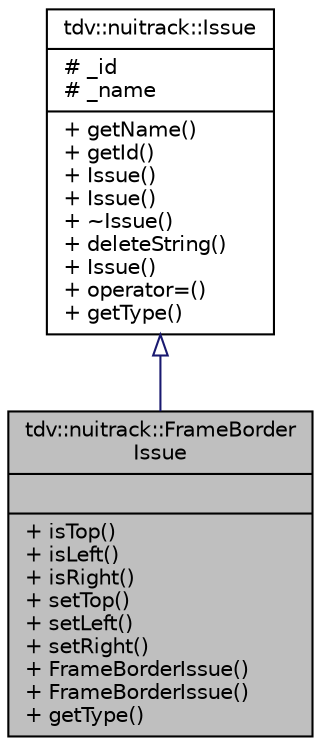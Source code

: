 digraph "tdv::nuitrack::FrameBorderIssue"
{
  edge [fontname="Helvetica",fontsize="10",labelfontname="Helvetica",labelfontsize="10"];
  node [fontname="Helvetica",fontsize="10",shape=record];
  Node1 [label="{tdv::nuitrack::FrameBorder\lIssue\n||+ isTop()\l+ isLeft()\l+ isRight()\l+ setTop()\l+ setLeft()\l+ setRight()\l+ FrameBorderIssue()\l+ FrameBorderIssue()\l+ getType()\l}",height=0.2,width=0.4,color="black", fillcolor="grey75", style="filled" fontcolor="black"];
  Node2 -> Node1 [dir="back",color="midnightblue",fontsize="10",style="solid",arrowtail="onormal",fontname="Helvetica"];
  Node2 [label="{tdv::nuitrack::Issue\n|# _id\l# _name\l|+ getName()\l+ getId()\l+ Issue()\l+ Issue()\l+ ~Issue()\l+ deleteString()\l+ Issue()\l+ operator=()\l+ getType()\l}",height=0.2,width=0.4,color="black", fillcolor="white", style="filled",URL="$classtdv_1_1nuitrack_1_1Issue.html",tooltip="Stores general information about a issue. "];
}
